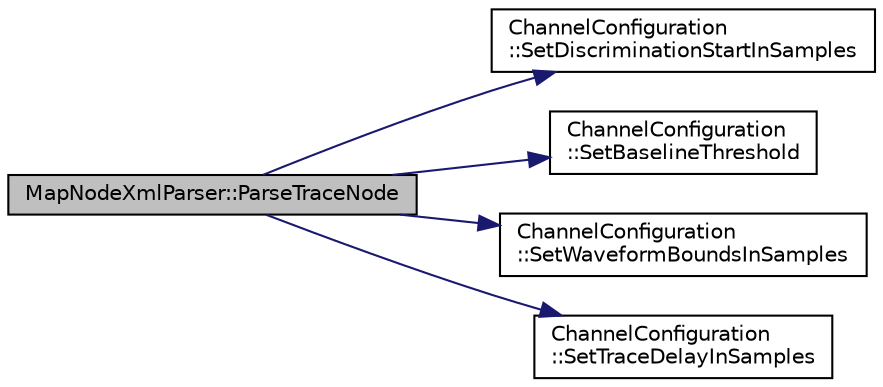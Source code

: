 digraph "MapNodeXmlParser::ParseTraceNode"
{
  edge [fontname="Helvetica",fontsize="10",labelfontname="Helvetica",labelfontsize="10"];
  node [fontname="Helvetica",fontsize="10",shape=record];
  rankdir="LR";
  Node1 [label="MapNodeXmlParser::ParseTraceNode",height=0.2,width=0.4,color="black", fillcolor="grey75", style="filled", fontcolor="black"];
  Node1 -> Node2 [color="midnightblue",fontsize="10",style="solid",fontname="Helvetica"];
  Node2 [label="ChannelConfiguration\l::SetDiscriminationStartInSamples",height=0.2,width=0.4,color="black", fillcolor="white", style="filled",URL="$d6/d20/class_channel_configuration.html#a4dd223385455bdd4f7942a440987ba4b",tooltip="Sets the start position for the tail sums for doing particle discrimination. "];
  Node1 -> Node3 [color="midnightblue",fontsize="10",style="solid",fontname="Helvetica"];
  Node3 [label="ChannelConfiguration\l::SetBaselineThreshold",height=0.2,width=0.4,color="black", fillcolor="white", style="filled",URL="$d6/d20/class_channel_configuration.html#aa79c44ccd1de9c8b54a9ab3b2151a0e2"];
  Node1 -> Node4 [color="midnightblue",fontsize="10",style="solid",fontname="Helvetica"];
  Node4 [label="ChannelConfiguration\l::SetWaveformBoundsInSamples",height=0.2,width=0.4,color="black", fillcolor="white", style="filled",URL="$d6/d20/class_channel_configuration.html#ac8e30eeec9a35474cd3af5d86fd2a399"];
  Node1 -> Node5 [color="midnightblue",fontsize="10",style="solid",fontname="Helvetica"];
  Node5 [label="ChannelConfiguration\l::SetTraceDelayInSamples",height=0.2,width=0.4,color="black", fillcolor="white", style="filled",URL="$d6/d20/class_channel_configuration.html#a7678f658ad9ea06474bc01fe5a0fbc41"];
}
